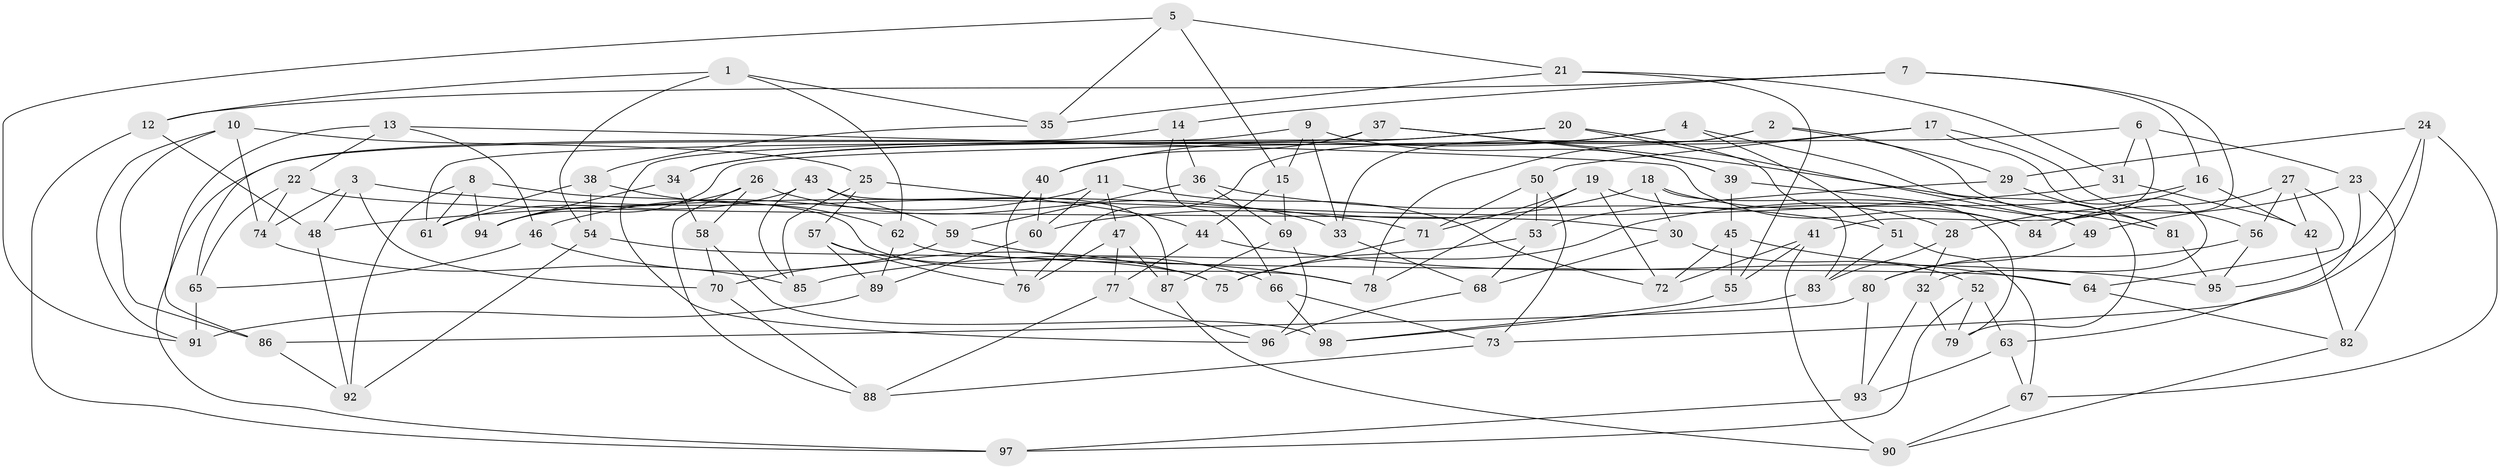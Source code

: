// coarse degree distribution, {6: 0.603448275862069, 5: 0.08620689655172414, 3: 0.017241379310344827, 4: 0.29310344827586204}
// Generated by graph-tools (version 1.1) at 2025/42/03/06/25 10:42:17]
// undirected, 98 vertices, 196 edges
graph export_dot {
graph [start="1"]
  node [color=gray90,style=filled];
  1;
  2;
  3;
  4;
  5;
  6;
  7;
  8;
  9;
  10;
  11;
  12;
  13;
  14;
  15;
  16;
  17;
  18;
  19;
  20;
  21;
  22;
  23;
  24;
  25;
  26;
  27;
  28;
  29;
  30;
  31;
  32;
  33;
  34;
  35;
  36;
  37;
  38;
  39;
  40;
  41;
  42;
  43;
  44;
  45;
  46;
  47;
  48;
  49;
  50;
  51;
  52;
  53;
  54;
  55;
  56;
  57;
  58;
  59;
  60;
  61;
  62;
  63;
  64;
  65;
  66;
  67;
  68;
  69;
  70;
  71;
  72;
  73;
  74;
  75;
  76;
  77;
  78;
  79;
  80;
  81;
  82;
  83;
  84;
  85;
  86;
  87;
  88;
  89;
  90;
  91;
  92;
  93;
  94;
  95;
  96;
  97;
  98;
  1 -- 54;
  1 -- 62;
  1 -- 12;
  1 -- 35;
  2 -- 33;
  2 -- 76;
  2 -- 29;
  2 -- 81;
  3 -- 74;
  3 -- 48;
  3 -- 70;
  3 -- 71;
  4 -- 34;
  4 -- 40;
  4 -- 51;
  4 -- 79;
  5 -- 21;
  5 -- 35;
  5 -- 91;
  5 -- 15;
  6 -- 31;
  6 -- 23;
  6 -- 94;
  6 -- 41;
  7 -- 16;
  7 -- 12;
  7 -- 84;
  7 -- 14;
  8 -- 94;
  8 -- 92;
  8 -- 61;
  8 -- 78;
  9 -- 33;
  9 -- 15;
  9 -- 39;
  9 -- 97;
  10 -- 86;
  10 -- 91;
  10 -- 74;
  10 -- 25;
  11 -- 60;
  11 -- 46;
  11 -- 47;
  11 -- 72;
  12 -- 97;
  12 -- 48;
  13 -- 84;
  13 -- 46;
  13 -- 86;
  13 -- 22;
  14 -- 66;
  14 -- 65;
  14 -- 36;
  15 -- 44;
  15 -- 69;
  16 -- 42;
  16 -- 75;
  16 -- 28;
  17 -- 50;
  17 -- 32;
  17 -- 56;
  17 -- 78;
  18 -- 60;
  18 -- 79;
  18 -- 30;
  18 -- 84;
  19 -- 28;
  19 -- 71;
  19 -- 78;
  19 -- 72;
  20 -- 83;
  20 -- 49;
  20 -- 96;
  20 -- 34;
  21 -- 31;
  21 -- 35;
  21 -- 55;
  22 -- 30;
  22 -- 74;
  22 -- 65;
  23 -- 82;
  23 -- 63;
  23 -- 49;
  24 -- 67;
  24 -- 29;
  24 -- 73;
  24 -- 95;
  25 -- 57;
  25 -- 44;
  25 -- 85;
  26 -- 33;
  26 -- 88;
  26 -- 58;
  26 -- 94;
  27 -- 64;
  27 -- 84;
  27 -- 42;
  27 -- 56;
  28 -- 32;
  28 -- 83;
  29 -- 53;
  29 -- 81;
  30 -- 68;
  30 -- 52;
  31 -- 42;
  31 -- 48;
  32 -- 79;
  32 -- 93;
  33 -- 68;
  34 -- 58;
  34 -- 94;
  35 -- 38;
  36 -- 59;
  36 -- 69;
  36 -- 51;
  37 -- 61;
  37 -- 39;
  37 -- 81;
  37 -- 40;
  38 -- 61;
  38 -- 62;
  38 -- 54;
  39 -- 49;
  39 -- 45;
  40 -- 76;
  40 -- 60;
  41 -- 55;
  41 -- 90;
  41 -- 72;
  42 -- 82;
  43 -- 61;
  43 -- 59;
  43 -- 85;
  43 -- 87;
  44 -- 95;
  44 -- 77;
  45 -- 64;
  45 -- 55;
  45 -- 72;
  46 -- 65;
  46 -- 75;
  47 -- 76;
  47 -- 77;
  47 -- 87;
  48 -- 92;
  49 -- 80;
  50 -- 73;
  50 -- 71;
  50 -- 53;
  51 -- 83;
  51 -- 67;
  52 -- 79;
  52 -- 97;
  52 -- 63;
  53 -- 68;
  53 -- 85;
  54 -- 75;
  54 -- 92;
  55 -- 98;
  56 -- 95;
  56 -- 80;
  57 -- 76;
  57 -- 89;
  57 -- 66;
  58 -- 70;
  58 -- 98;
  59 -- 78;
  59 -- 70;
  60 -- 89;
  62 -- 89;
  62 -- 64;
  63 -- 93;
  63 -- 67;
  64 -- 82;
  65 -- 91;
  66 -- 98;
  66 -- 73;
  67 -- 90;
  68 -- 96;
  69 -- 96;
  69 -- 87;
  70 -- 88;
  71 -- 75;
  73 -- 88;
  74 -- 85;
  77 -- 88;
  77 -- 96;
  80 -- 93;
  80 -- 86;
  81 -- 95;
  82 -- 90;
  83 -- 98;
  86 -- 92;
  87 -- 90;
  89 -- 91;
  93 -- 97;
}
